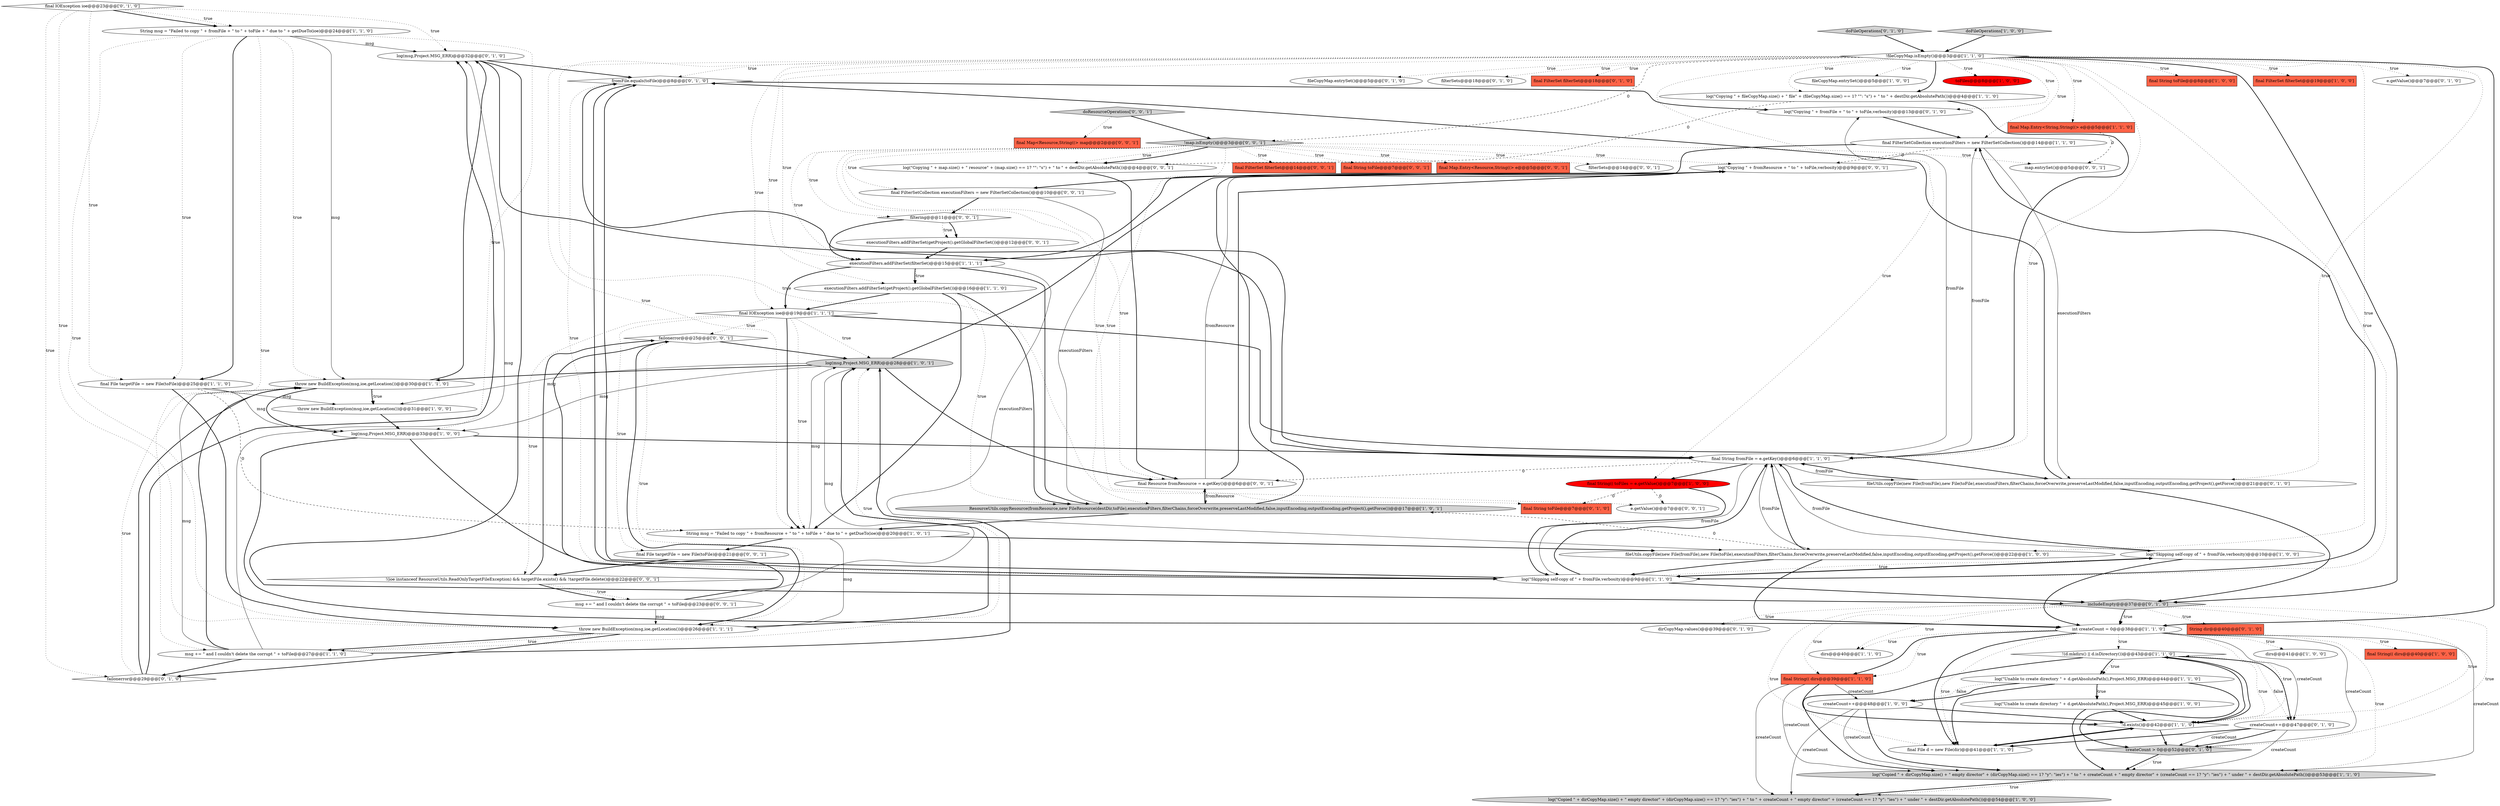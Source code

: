 digraph {
48 [style = filled, label = "final IOException ioe@@@23@@@['0', '1', '0']", fillcolor = white, shape = diamond image = "AAA0AAABBB2BBB"];
66 [style = filled, label = "final Map<Resource,String((> map@@@2@@@['0', '0', '1']", fillcolor = tomato, shape = box image = "AAA0AAABBB3BBB"];
16 [style = filled, label = "executionFilters.addFilterSet(getProject().getGlobalFilterSet())@@@16@@@['1', '1', '0']", fillcolor = white, shape = ellipse image = "AAA0AAABBB1BBB"];
23 [style = filled, label = "log(\"Copying \" + fileCopyMap.size() + \" file\" + (fileCopyMap.size() == 1? \"\": \"s\") + \" to \" + destDir.getAbsolutePath())@@@4@@@['1', '1', '0']", fillcolor = white, shape = ellipse image = "AAA0AAABBB1BBB"];
72 [style = filled, label = "map.entrySet()@@@5@@@['0', '0', '1']", fillcolor = white, shape = ellipse image = "AAA0AAABBB3BBB"];
7 [style = filled, label = "int createCount = 0@@@38@@@['1', '1', '0']", fillcolor = white, shape = ellipse image = "AAA0AAABBB1BBB"];
25 [style = filled, label = "!fileCopyMap.isEmpty()@@@3@@@['1', '1', '0']", fillcolor = white, shape = diamond image = "AAA0AAABBB1BBB"];
51 [style = filled, label = "createCount > 0@@@52@@@['0', '1', '0']", fillcolor = lightgray, shape = diamond image = "AAA0AAABBB2BBB"];
67 [style = filled, label = "e.getValue()@@@7@@@['0', '0', '1']", fillcolor = white, shape = ellipse image = "AAA0AAABBB3BBB"];
59 [style = filled, label = "log(\"Copying \" + fromResource + \" to \" + toFile,verbosity)@@@9@@@['0', '0', '1']", fillcolor = white, shape = ellipse image = "AAA0AAABBB3BBB"];
71 [style = filled, label = "log(\"Copying \" + map.size() + \" resource\" + (map.size() == 1? \"\": \"s\") + \" to \" + destDir.getAbsolutePath())@@@4@@@['0', '0', '1']", fillcolor = white, shape = ellipse image = "AAA0AAABBB3BBB"];
22 [style = filled, label = "createCount++@@@48@@@['1', '0', '0']", fillcolor = white, shape = ellipse image = "AAA0AAABBB1BBB"];
29 [style = filled, label = "doFileOperations['1', '0', '0']", fillcolor = lightgray, shape = diamond image = "AAA0AAABBB1BBB"];
35 [style = filled, label = "log(\"Skipping self-copy of \" + fromFile,verbosity)@@@10@@@['1', '0', '0']", fillcolor = white, shape = ellipse image = "AAA0AAABBB1BBB"];
46 [style = filled, label = "includeEmpty@@@37@@@['0', '1', '0']", fillcolor = lightgray, shape = diamond image = "AAA0AAABBB2BBB"];
68 [style = filled, label = "final FilterSet filterSet@@@14@@@['0', '0', '1']", fillcolor = tomato, shape = box image = "AAA0AAABBB3BBB"];
56 [style = filled, label = "log(msg,Project.MSG_ERR)@@@32@@@['0', '1', '0']", fillcolor = white, shape = ellipse image = "AAA0AAABBB2BBB"];
62 [style = filled, label = "!map.isEmpty()@@@3@@@['0', '0', '1']", fillcolor = lightgray, shape = diamond image = "AAA0AAABBB3BBB"];
57 [style = filled, label = "final String toFile@@@7@@@['0', '0', '1']", fillcolor = tomato, shape = box image = "AAA0AAABBB3BBB"];
60 [style = filled, label = "final Map.Entry<Resource,String((> e@@@5@@@['0', '0', '1']", fillcolor = tomato, shape = box image = "AAA0AAABBB3BBB"];
28 [style = filled, label = "final Map.Entry<String,String((> e@@@5@@@['1', '1', '0']", fillcolor = tomato, shape = box image = "AAA0AAABBB1BBB"];
24 [style = filled, label = "executionFilters.addFilterSet(filterSet)@@@15@@@['1', '1', '1']", fillcolor = white, shape = ellipse image = "AAA0AAABBB1BBB"];
34 [style = filled, label = "String msg = \"Failed to copy \" + fromFile + \" to \" + toFile + \" due to \" + getDueTo(ioe)@@@24@@@['1', '1', '0']", fillcolor = white, shape = ellipse image = "AAA0AAABBB1BBB"];
39 [style = filled, label = "log(msg,Project.MSG_ERR)@@@33@@@['1', '0', '0']", fillcolor = white, shape = ellipse image = "AAA0AAABBB1BBB"];
44 [style = filled, label = "String dir@@@40@@@['0', '1', '0']", fillcolor = tomato, shape = box image = "AAA0AAABBB2BBB"];
1 [style = filled, label = "final String toFile@@@8@@@['1', '0', '0']", fillcolor = tomato, shape = box image = "AAA0AAABBB1BBB"];
18 [style = filled, label = "throw new BuildException(msg,ioe,getLocation())@@@31@@@['1', '0', '0']", fillcolor = white, shape = ellipse image = "AAA0AAABBB1BBB"];
30 [style = filled, label = "dirs@@@40@@@['1', '1', '0']", fillcolor = white, shape = ellipse image = "AAA0AAABBB1BBB"];
42 [style = filled, label = "log(\"Copying \" + fromFile + \" to \" + toFile,verbosity)@@@13@@@['0', '1', '0']", fillcolor = white, shape = ellipse image = "AAA0AAABBB2BBB"];
58 [style = filled, label = "failonerror@@@25@@@['0', '0', '1']", fillcolor = white, shape = diamond image = "AAA0AAABBB3BBB"];
73 [style = filled, label = "final Resource fromResource = e.getKey()@@@6@@@['0', '0', '1']", fillcolor = white, shape = ellipse image = "AAA0AAABBB3BBB"];
0 [style = filled, label = "log(msg,Project.MSG_ERR)@@@28@@@['1', '0', '1']", fillcolor = lightgray, shape = ellipse image = "AAA0AAABBB1BBB"];
13 [style = filled, label = "log(\"Unable to create directory \" + d.getAbsolutePath(),Project.MSG_ERR)@@@44@@@['1', '1', '0']", fillcolor = white, shape = ellipse image = "AAA0AAABBB1BBB"];
36 [style = filled, label = "final FilterSet filterSet@@@19@@@['1', '0', '0']", fillcolor = tomato, shape = box image = "AAA0AAABBB1BBB"];
63 [style = filled, label = "filterSets@@@14@@@['0', '0', '1']", fillcolor = white, shape = ellipse image = "AAA0AAABBB3BBB"];
69 [style = filled, label = "final FilterSetCollection executionFilters = new FilterSetCollection()@@@10@@@['0', '0', '1']", fillcolor = white, shape = ellipse image = "AAA0AAABBB3BBB"];
70 [style = filled, label = "msg += \" and I couldn't delete the corrupt \" + toFile@@@23@@@['0', '0', '1']", fillcolor = white, shape = ellipse image = "AAA0AAABBB3BBB"];
4 [style = filled, label = "!(d.mkdirs() || d.isDirectory())@@@43@@@['1', '1', '0']", fillcolor = white, shape = diamond image = "AAA0AAABBB1BBB"];
32 [style = filled, label = "!d.exists()@@@42@@@['1', '1', '0']", fillcolor = white, shape = diamond image = "AAA0AAABBB1BBB"];
75 [style = filled, label = "filtering@@@11@@@['0', '0', '1']", fillcolor = white, shape = diamond image = "AAA0AAABBB3BBB"];
45 [style = filled, label = "fromFile.equals(toFile)@@@8@@@['0', '1', '0']", fillcolor = white, shape = diamond image = "AAA0AAABBB2BBB"];
2 [style = filled, label = "final String(( dirs@@@40@@@['1', '0', '0']", fillcolor = tomato, shape = box image = "AAA0AAABBB1BBB"];
5 [style = filled, label = "fileUtils.copyFile(new File(fromFile),new File(toFile),executionFilters,filterChains,forceOverwrite,preserveLastModified,false,inputEncoding,outputEncoding,getProject(),getForce())@@@22@@@['1', '0', '0']", fillcolor = white, shape = ellipse image = "AAA0AAABBB1BBB"];
47 [style = filled, label = "e.getValue()@@@7@@@['0', '1', '0']", fillcolor = white, shape = ellipse image = "AAA0AAABBB2BBB"];
54 [style = filled, label = "createCount++@@@47@@@['0', '1', '0']", fillcolor = white, shape = ellipse image = "AAA0AAABBB2BBB"];
37 [style = filled, label = "final IOException ioe@@@19@@@['1', '1', '1']", fillcolor = white, shape = diamond image = "AAA0AAABBB1BBB"];
26 [style = filled, label = "String msg = \"Failed to copy \" + fromResource + \" to \" + toFile + \" due to \" + getDueTo(ioe)@@@20@@@['1', '0', '1']", fillcolor = white, shape = ellipse image = "AAA0AAABBB1BBB"];
9 [style = filled, label = "log(\"Unable to create directory \" + d.getAbsolutePath(),Project.MSG_ERR)@@@45@@@['1', '0', '0']", fillcolor = white, shape = ellipse image = "AAA0AAABBB1BBB"];
3 [style = filled, label = "final FilterSetCollection executionFilters = new FilterSetCollection()@@@14@@@['1', '1', '0']", fillcolor = white, shape = ellipse image = "AAA0AAABBB1BBB"];
38 [style = filled, label = "final File targetFile = new File(toFile)@@@25@@@['1', '1', '0']", fillcolor = white, shape = ellipse image = "AAA0AAABBB1BBB"];
41 [style = filled, label = "fileCopyMap.entrySet()@@@5@@@['0', '1', '0']", fillcolor = white, shape = ellipse image = "AAA0AAABBB2BBB"];
52 [style = filled, label = "doFileOperations['0', '1', '0']", fillcolor = lightgray, shape = diamond image = "AAA0AAABBB2BBB"];
64 [style = filled, label = "!(ioe instanceof ResourceUtils.ReadOnlyTargetFileException) && targetFile.exists() && !targetFile.delete()@@@22@@@['0', '0', '1']", fillcolor = white, shape = diamond image = "AAA0AAABBB3BBB"];
10 [style = filled, label = "log(\"Copied \" + dirCopyMap.size() + \" empty director\" + (dirCopyMap.size() == 1? \"y\": \"ies\") + \" to \" + createCount + \" empty director\" + (createCount == 1? \"y\": \"ies\") + \" under \" + destDir.getAbsolutePath())@@@53@@@['1', '1', '0']", fillcolor = lightgray, shape = ellipse image = "AAA0AAABBB1BBB"];
65 [style = filled, label = "doResourceOperations['0', '0', '1']", fillcolor = lightgray, shape = diamond image = "AAA0AAABBB3BBB"];
74 [style = filled, label = "final File targetFile = new File(toFile)@@@21@@@['0', '0', '1']", fillcolor = white, shape = ellipse image = "AAA0AAABBB3BBB"];
55 [style = filled, label = "filterSets@@@18@@@['0', '1', '0']", fillcolor = white, shape = ellipse image = "AAA0AAABBB2BBB"];
19 [style = filled, label = "throw new BuildException(msg,ioe,getLocation())@@@26@@@['1', '1', '1']", fillcolor = white, shape = ellipse image = "AAA0AAABBB1BBB"];
43 [style = filled, label = "dirCopyMap.values()@@@39@@@['0', '1', '0']", fillcolor = white, shape = ellipse image = "AAA0AAABBB2BBB"];
50 [style = filled, label = "failonerror@@@29@@@['0', '1', '0']", fillcolor = white, shape = diamond image = "AAA0AAABBB2BBB"];
27 [style = filled, label = "log(\"Copied \" + dirCopyMap.size() + \" empty director\" + (dirCopyMap.size() == 1? \"y\": \"ies\") + \" to \" + createCount + \" empty director\" + (createCount == 1? \"y\": \"ies\") + \" under \" + destDir.getAbsolutePath())@@@54@@@['1', '0', '0']", fillcolor = lightgray, shape = ellipse image = "AAA0AAABBB1BBB"];
33 [style = filled, label = "ResourceUtils.copyResource(fromResource,new FileResource(destDir,toFile),executionFilters,filterChains,forceOverwrite,preserveLastModified,false,inputEncoding,outputEncoding,getProject(),getForce())@@@17@@@['1', '0', '1']", fillcolor = lightgray, shape = ellipse image = "AAA0AAABBB1BBB"];
40 [style = filled, label = "final FilterSet filterSet@@@18@@@['0', '1', '0']", fillcolor = tomato, shape = box image = "AAA0AAABBB2BBB"];
12 [style = filled, label = "final String(( dirs@@@39@@@['1', '1', '0']", fillcolor = tomato, shape = box image = "AAA0AAABBB1BBB"];
61 [style = filled, label = "executionFilters.addFilterSet(getProject().getGlobalFilterSet())@@@12@@@['0', '0', '1']", fillcolor = white, shape = ellipse image = "AAA0AAABBB3BBB"];
21 [style = filled, label = "final String fromFile = e.getKey()@@@6@@@['1', '1', '0']", fillcolor = white, shape = ellipse image = "AAA0AAABBB1BBB"];
53 [style = filled, label = "fileUtils.copyFile(new File(fromFile),new File(toFile),executionFilters,filterChains,forceOverwrite,preserveLastModified,false,inputEncoding,outputEncoding,getProject(),getForce())@@@21@@@['0', '1', '0']", fillcolor = white, shape = ellipse image = "AAA0AAABBB2BBB"];
15 [style = filled, label = "final File d = new File(dir)@@@41@@@['1', '1', '0']", fillcolor = white, shape = ellipse image = "AAA0AAABBB1BBB"];
14 [style = filled, label = "final String(( toFiles = e.getValue()@@@7@@@['1', '0', '0']", fillcolor = red, shape = ellipse image = "AAA1AAABBB1BBB"];
6 [style = filled, label = "msg += \" and I couldn't delete the corrupt \" + toFile@@@27@@@['1', '1', '0']", fillcolor = white, shape = ellipse image = "AAA0AAABBB1BBB"];
17 [style = filled, label = "fileCopyMap.entrySet()@@@5@@@['1', '0', '0']", fillcolor = white, shape = ellipse image = "AAA0AAABBB1BBB"];
49 [style = filled, label = "final String toFile@@@7@@@['0', '1', '0']", fillcolor = tomato, shape = box image = "AAA1AAABBB2BBB"];
11 [style = filled, label = "toFiles@@@8@@@['1', '0', '0']", fillcolor = red, shape = ellipse image = "AAA1AAABBB1BBB"];
8 [style = filled, label = "dirs@@@41@@@['1', '0', '0']", fillcolor = white, shape = ellipse image = "AAA0AAABBB1BBB"];
31 [style = filled, label = "throw new BuildException(msg,ioe,getLocation())@@@30@@@['1', '1', '0']", fillcolor = white, shape = ellipse image = "AAA0AAABBB1BBB"];
20 [style = filled, label = "log(\"Skipping self-copy of \" + fromFile,verbosity)@@@9@@@['1', '1', '0']", fillcolor = white, shape = ellipse image = "AAA0AAABBB1BBB"];
62->73 [style = dotted, label="true"];
16->37 [style = bold, label=""];
6->56 [style = solid, label="msg"];
31->56 [style = bold, label=""];
3->24 [style = bold, label=""];
5->20 [style = bold, label=""];
58->0 [style = bold, label=""];
62->57 [style = dotted, label="true"];
53->21 [style = bold, label=""];
37->58 [style = dotted, label="true"];
65->62 [style = bold, label=""];
50->56 [style = bold, label=""];
46->12 [style = dotted, label="true"];
25->28 [style = dotted, label="true"];
9->10 [style = bold, label=""];
62->71 [style = dotted, label="true"];
51->10 [style = bold, label=""];
25->11 [style = dotted, label="true"];
13->51 [style = bold, label=""];
26->74 [style = bold, label=""];
37->53 [style = bold, label=""];
7->51 [style = solid, label="createCount"];
46->7 [style = bold, label=""];
25->47 [style = dotted, label="true"];
45->42 [style = bold, label=""];
42->3 [style = bold, label=""];
73->33 [style = solid, label="fromResource"];
58->19 [style = bold, label=""];
61->24 [style = bold, label=""];
48->34 [style = dotted, label="true"];
65->66 [style = dotted, label="true"];
32->4 [style = bold, label=""];
6->0 [style = dotted, label="true"];
13->22 [style = bold, label=""];
48->34 [style = bold, label=""];
35->7 [style = bold, label=""];
12->27 [style = solid, label="createCount"];
20->45 [style = bold, label=""];
46->30 [style = dotted, label="true"];
25->21 [style = dotted, label="true"];
14->20 [style = bold, label=""];
0->39 [style = solid, label="msg"];
21->53 [style = solid, label="fromFile"];
13->9 [style = dotted, label="true"];
7->10 [style = dotted, label="true"];
70->0 [style = solid, label="msg"];
37->26 [style = bold, label=""];
35->20 [style = bold, label=""];
75->24 [style = bold, label=""];
9->32 [style = bold, label=""];
16->26 [style = bold, label=""];
0->18 [style = solid, label="msg"];
7->10 [style = solid, label="createCount"];
56->46 [style = bold, label=""];
22->32 [style = bold, label=""];
20->3 [style = bold, label=""];
62->68 [style = dotted, label="true"];
54->51 [style = solid, label="createCount"];
13->22 [style = dotted, label="false"];
19->6 [style = bold, label=""];
25->7 [style = bold, label=""];
37->64 [style = dotted, label="true"];
75->61 [style = bold, label=""];
35->21 [style = bold, label=""];
73->59 [style = solid, label="fromResource"];
16->33 [style = dotted, label="true"];
34->38 [style = dotted, label="true"];
7->12 [style = dotted, label="true"];
25->45 [style = dotted, label="true"];
62->24 [style = dotted, label="true"];
4->13 [style = dotted, label="true"];
25->49 [style = dotted, label="true"];
25->5 [style = dotted, label="true"];
46->32 [style = dotted, label="true"];
34->19 [style = dotted, label="true"];
5->21 [style = bold, label=""];
34->31 [style = dotted, label="true"];
21->45 [style = bold, label=""];
73->59 [style = bold, label=""];
46->7 [style = dotted, label="true"];
25->42 [style = dotted, label="true"];
39->7 [style = bold, label=""];
16->33 [style = bold, label=""];
50->31 [style = bold, label=""];
62->67 [style = dotted, label="true"];
56->21 [style = bold, label=""];
25->20 [style = dotted, label="true"];
5->33 [style = dashed, label="0"];
48->19 [style = dotted, label="true"];
21->35 [style = solid, label="fromFile"];
5->7 [style = bold, label=""];
38->39 [style = solid, label="msg"];
13->15 [style = bold, label=""];
25->23 [style = dotted, label="true"];
34->38 [style = bold, label=""];
12->10 [style = solid, label="createCount"];
34->31 [style = solid, label="msg"];
25->55 [style = dotted, label="true"];
7->8 [style = dotted, label="true"];
62->60 [style = dotted, label="true"];
39->20 [style = bold, label=""];
7->32 [style = dotted, label="true"];
32->51 [style = bold, label=""];
25->26 [style = dotted, label="true"];
25->53 [style = dotted, label="true"];
0->31 [style = bold, label=""];
4->10 [style = bold, label=""];
7->2 [style = dotted, label="true"];
20->35 [style = dotted, label="true"];
4->54 [style = dotted, label="false"];
62->59 [style = dotted, label="true"];
37->74 [style = dotted, label="true"];
58->19 [style = dotted, label="true"];
32->4 [style = dotted, label="true"];
62->63 [style = dotted, label="true"];
21->20 [style = solid, label="fromFile"];
4->13 [style = bold, label=""];
3->53 [style = solid, label="executionFilters"];
12->32 [style = bold, label=""];
48->56 [style = dotted, label="true"];
25->24 [style = dotted, label="true"];
45->20 [style = dotted, label="true"];
69->75 [style = bold, label=""];
62->33 [style = dotted, label="true"];
19->50 [style = bold, label=""];
45->20 [style = bold, label=""];
62->69 [style = dotted, label="true"];
62->75 [style = dotted, label="true"];
54->15 [style = bold, label=""];
7->54 [style = solid, label="createCount"];
31->18 [style = dotted, label="true"];
7->15 [style = dotted, label="true"];
24->16 [style = dotted, label="true"];
38->19 [style = bold, label=""];
19->0 [style = bold, label=""];
34->39 [style = dotted, label="true"];
33->26 [style = bold, label=""];
4->54 [style = bold, label=""];
21->73 [style = dashed, label="0"];
25->62 [style = dashed, label="0"];
14->67 [style = dashed, label="0"];
24->33 [style = bold, label=""];
39->21 [style = bold, label=""];
53->46 [style = bold, label=""];
71->73 [style = bold, label=""];
56->45 [style = bold, label=""];
46->51 [style = dotted, label="true"];
18->39 [style = bold, label=""];
37->26 [style = dotted, label="true"];
37->0 [style = dotted, label="true"];
64->70 [style = dotted, label="true"];
33->59 [style = bold, label=""];
21->3 [style = solid, label="fromFile"];
26->0 [style = solid, label="msg"];
25->36 [style = dotted, label="true"];
22->10 [style = bold, label=""];
7->15 [style = bold, label=""];
31->39 [style = bold, label=""];
13->9 [style = bold, label=""];
59->69 [style = bold, label=""];
22->10 [style = solid, label="createCount"];
23->71 [style = dashed, label="0"];
64->58 [style = bold, label=""];
28->72 [style = dashed, label="0"];
48->38 [style = dotted, label="true"];
25->16 [style = dotted, label="true"];
24->5 [style = solid, label="executionFilters"];
0->59 [style = bold, label=""];
25->1 [style = dotted, label="true"];
21->14 [style = bold, label=""];
54->51 [style = bold, label=""];
25->37 [style = dotted, label="true"];
38->26 [style = dashed, label="0"];
0->73 [style = bold, label=""];
48->50 [style = dotted, label="true"];
21->42 [style = solid, label="fromFile"];
21->5 [style = solid, label="fromFile"];
7->12 [style = bold, label=""];
25->23 [style = bold, label=""];
26->5 [style = bold, label=""];
10->27 [style = bold, label=""];
54->10 [style = solid, label="createCount"];
20->46 [style = bold, label=""];
3->59 [style = dashed, label="0"];
26->19 [style = solid, label="msg"];
74->64 [style = bold, label=""];
29->25 [style = bold, label=""];
38->18 [style = solid, label="msg"];
31->18 [style = bold, label=""];
6->31 [style = solid, label="msg"];
70->19 [style = solid, label="msg"];
46->44 [style = dotted, label="true"];
25->14 [style = dotted, label="true"];
6->0 [style = bold, label=""];
25->46 [style = bold, label=""];
25->41 [style = dotted, label="true"];
51->10 [style = dotted, label="true"];
69->33 [style = solid, label="executionFilters"];
20->21 [style = bold, label=""];
24->16 [style = bold, label=""];
50->31 [style = dotted, label="true"];
62->71 [style = bold, label=""];
75->61 [style = dotted, label="true"];
6->31 [style = bold, label=""];
25->40 [style = dotted, label="true"];
52->25 [style = bold, label=""];
23->21 [style = bold, label=""];
70->58 [style = bold, label=""];
62->72 [style = dotted, label="true"];
25->17 [style = dotted, label="true"];
34->56 [style = solid, label="msg"];
33->73 [style = bold, label=""];
6->50 [style = bold, label=""];
7->4 [style = dotted, label="true"];
24->37 [style = bold, label=""];
12->22 [style = solid, label="createCount"];
32->15 [style = bold, label=""];
25->3 [style = dotted, label="true"];
34->6 [style = dotted, label="true"];
10->27 [style = dotted, label="true"];
19->6 [style = dotted, label="true"];
20->35 [style = bold, label=""];
22->27 [style = solid, label="createCount"];
14->49 [style = dashed, label="0"];
7->30 [style = dotted, label="true"];
15->32 [style = bold, label=""];
46->15 [style = dotted, label="true"];
53->45 [style = bold, label=""];
4->32 [style = bold, label=""];
64->70 [style = bold, label=""];
46->43 [style = dotted, label="true"];
}
